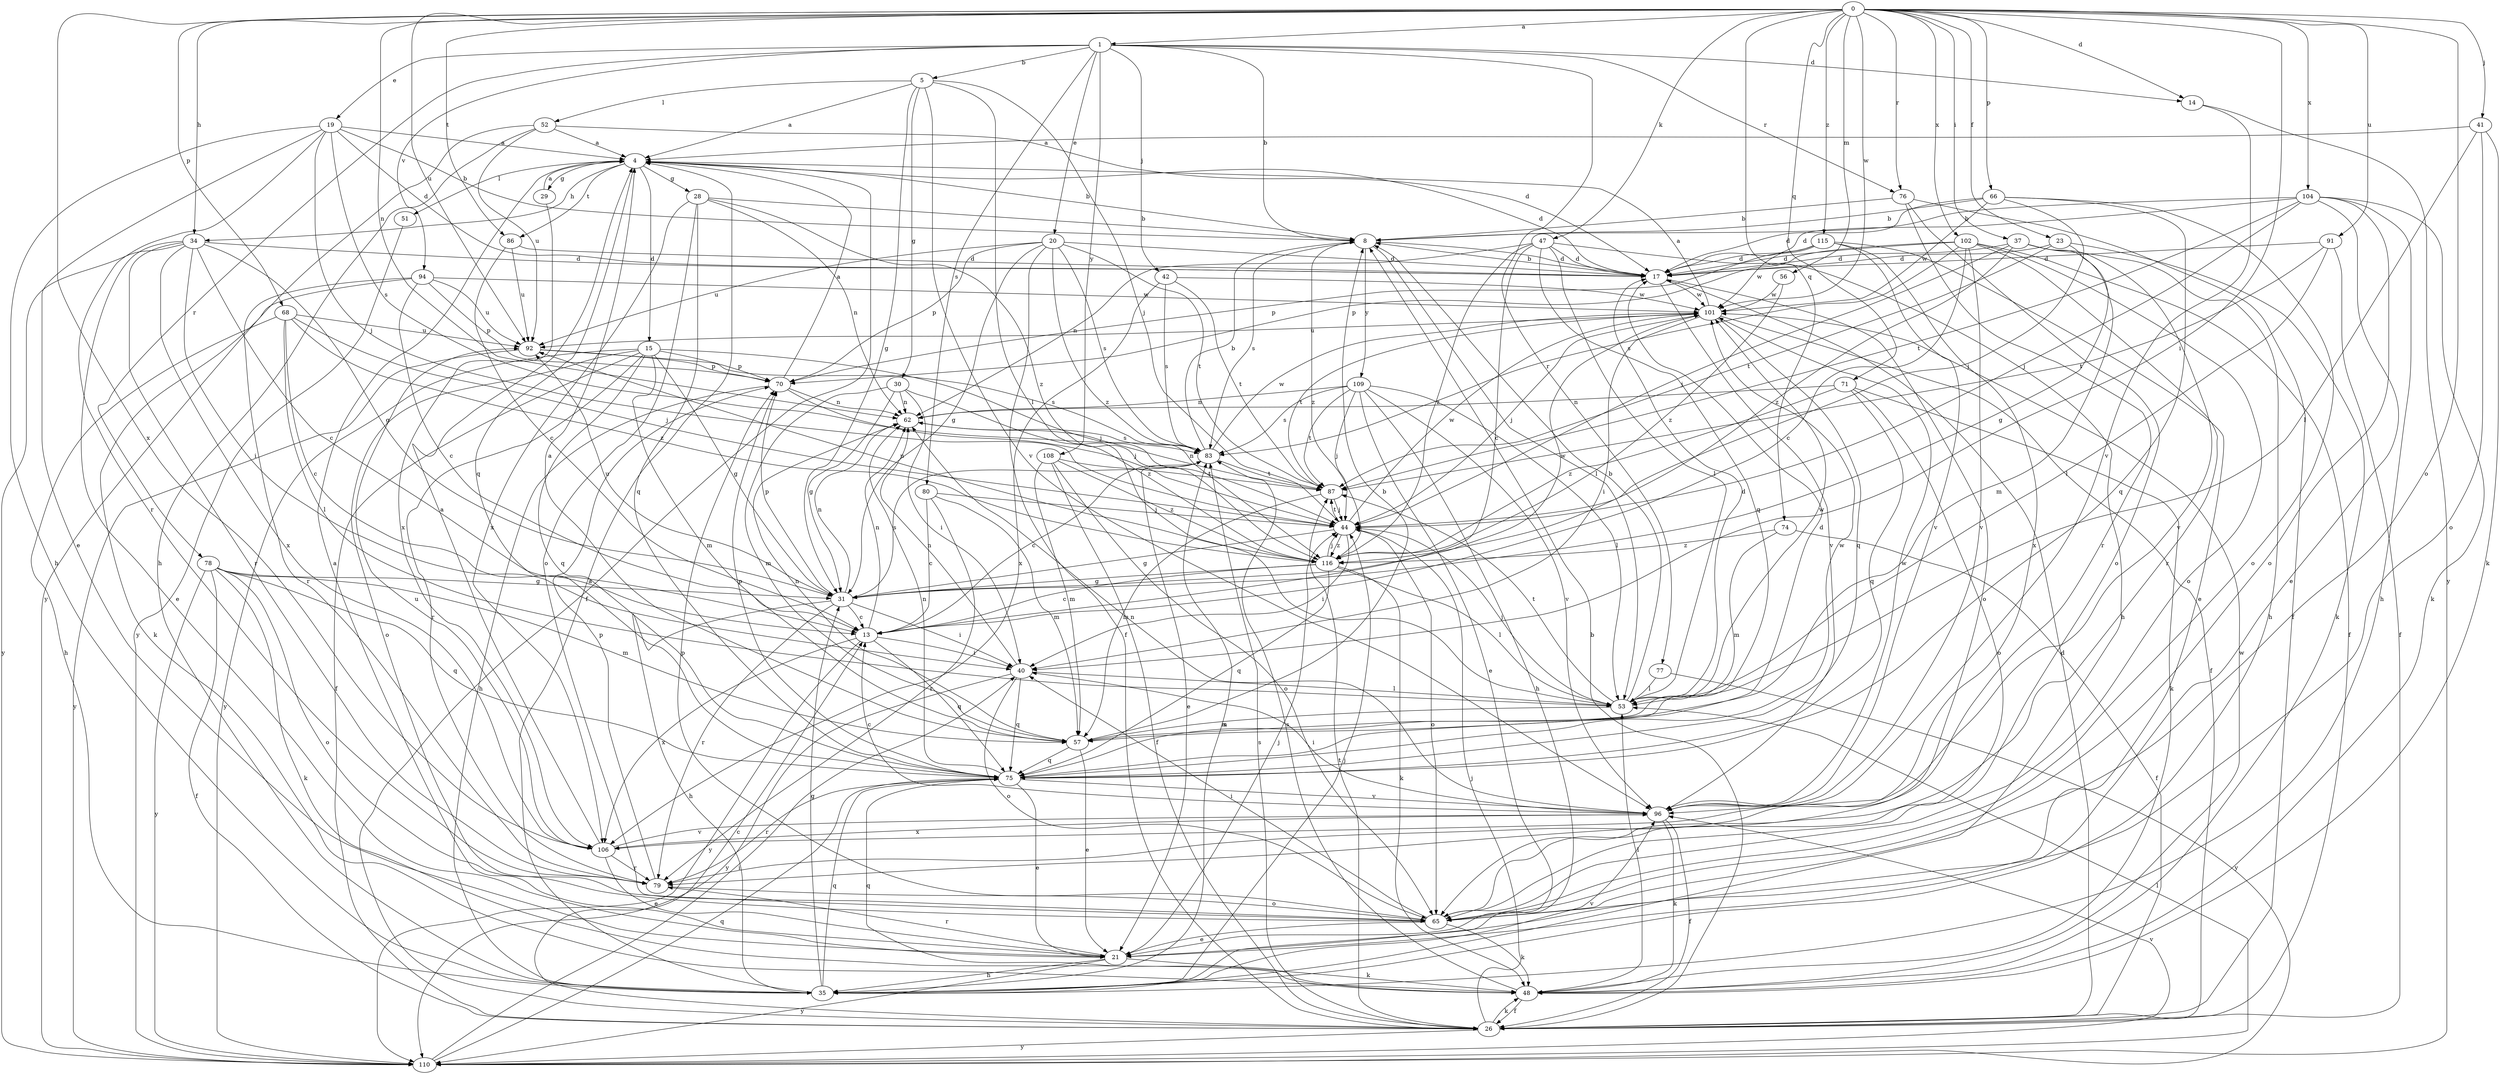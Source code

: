 strict digraph  {
0;
1;
4;
5;
8;
13;
14;
15;
17;
19;
20;
21;
23;
26;
28;
29;
30;
31;
34;
35;
37;
40;
41;
42;
44;
47;
48;
51;
52;
53;
56;
57;
62;
65;
66;
68;
70;
71;
74;
75;
76;
77;
78;
79;
80;
83;
86;
87;
91;
92;
94;
96;
101;
102;
104;
106;
108;
109;
110;
115;
116;
0 -> 1  [label=a];
0 -> 14  [label=d];
0 -> 23  [label=f];
0 -> 34  [label=h];
0 -> 37  [label=i];
0 -> 40  [label=i];
0 -> 41  [label=j];
0 -> 47  [label=k];
0 -> 56  [label=m];
0 -> 62  [label=n];
0 -> 65  [label=o];
0 -> 66  [label=p];
0 -> 68  [label=p];
0 -> 71  [label=q];
0 -> 74  [label=q];
0 -> 76  [label=r];
0 -> 86  [label=t];
0 -> 91  [label=u];
0 -> 92  [label=u];
0 -> 101  [label=w];
0 -> 102  [label=x];
0 -> 104  [label=x];
0 -> 106  [label=x];
0 -> 115  [label=z];
1 -> 5  [label=b];
1 -> 8  [label=b];
1 -> 14  [label=d];
1 -> 19  [label=e];
1 -> 20  [label=e];
1 -> 42  [label=j];
1 -> 76  [label=r];
1 -> 77  [label=r];
1 -> 78  [label=r];
1 -> 80  [label=s];
1 -> 94  [label=v];
1 -> 108  [label=y];
4 -> 8  [label=b];
4 -> 15  [label=d];
4 -> 17  [label=d];
4 -> 26  [label=f];
4 -> 28  [label=g];
4 -> 29  [label=g];
4 -> 34  [label=h];
4 -> 51  [label=l];
4 -> 75  [label=q];
4 -> 86  [label=t];
5 -> 4  [label=a];
5 -> 30  [label=g];
5 -> 31  [label=g];
5 -> 44  [label=j];
5 -> 52  [label=l];
5 -> 53  [label=l];
5 -> 96  [label=v];
8 -> 17  [label=d];
8 -> 53  [label=l];
8 -> 83  [label=s];
8 -> 109  [label=y];
8 -> 116  [label=z];
13 -> 40  [label=i];
13 -> 62  [label=n];
13 -> 75  [label=q];
13 -> 106  [label=x];
13 -> 110  [label=y];
14 -> 96  [label=v];
14 -> 110  [label=y];
15 -> 26  [label=f];
15 -> 31  [label=g];
15 -> 44  [label=j];
15 -> 57  [label=m];
15 -> 65  [label=o];
15 -> 70  [label=p];
15 -> 75  [label=q];
15 -> 79  [label=r];
15 -> 110  [label=y];
17 -> 8  [label=b];
17 -> 65  [label=o];
17 -> 96  [label=v];
17 -> 101  [label=w];
19 -> 4  [label=a];
19 -> 8  [label=b];
19 -> 17  [label=d];
19 -> 21  [label=e];
19 -> 35  [label=h];
19 -> 44  [label=j];
19 -> 79  [label=r];
19 -> 83  [label=s];
20 -> 17  [label=d];
20 -> 26  [label=f];
20 -> 31  [label=g];
20 -> 70  [label=p];
20 -> 83  [label=s];
20 -> 87  [label=t];
20 -> 92  [label=u];
20 -> 116  [label=z];
21 -> 4  [label=a];
21 -> 35  [label=h];
21 -> 44  [label=j];
21 -> 48  [label=k];
21 -> 79  [label=r];
21 -> 110  [label=y];
23 -> 17  [label=d];
23 -> 31  [label=g];
23 -> 48  [label=k];
23 -> 87  [label=t];
26 -> 8  [label=b];
26 -> 13  [label=c];
26 -> 17  [label=d];
26 -> 44  [label=j];
26 -> 48  [label=k];
26 -> 83  [label=s];
26 -> 87  [label=t];
26 -> 110  [label=y];
28 -> 8  [label=b];
28 -> 62  [label=n];
28 -> 65  [label=o];
28 -> 75  [label=q];
28 -> 106  [label=x];
28 -> 116  [label=z];
29 -> 4  [label=a];
29 -> 106  [label=x];
30 -> 31  [label=g];
30 -> 40  [label=i];
30 -> 57  [label=m];
30 -> 62  [label=n];
30 -> 116  [label=z];
31 -> 13  [label=c];
31 -> 35  [label=h];
31 -> 40  [label=i];
31 -> 62  [label=n];
31 -> 70  [label=p];
31 -> 79  [label=r];
31 -> 83  [label=s];
31 -> 92  [label=u];
31 -> 101  [label=w];
34 -> 13  [label=c];
34 -> 17  [label=d];
34 -> 21  [label=e];
34 -> 31  [label=g];
34 -> 40  [label=i];
34 -> 79  [label=r];
34 -> 106  [label=x];
34 -> 110  [label=y];
35 -> 4  [label=a];
35 -> 31  [label=g];
35 -> 44  [label=j];
35 -> 75  [label=q];
35 -> 83  [label=s];
35 -> 96  [label=v];
37 -> 17  [label=d];
37 -> 35  [label=h];
37 -> 44  [label=j];
37 -> 57  [label=m];
37 -> 96  [label=v];
37 -> 116  [label=z];
40 -> 53  [label=l];
40 -> 62  [label=n];
40 -> 65  [label=o];
40 -> 75  [label=q];
40 -> 110  [label=y];
41 -> 4  [label=a];
41 -> 48  [label=k];
41 -> 53  [label=l];
41 -> 65  [label=o];
42 -> 83  [label=s];
42 -> 87  [label=t];
42 -> 101  [label=w];
42 -> 106  [label=x];
44 -> 31  [label=g];
44 -> 40  [label=i];
44 -> 65  [label=o];
44 -> 87  [label=t];
44 -> 101  [label=w];
44 -> 116  [label=z];
47 -> 13  [label=c];
47 -> 17  [label=d];
47 -> 35  [label=h];
47 -> 53  [label=l];
47 -> 62  [label=n];
47 -> 75  [label=q];
47 -> 116  [label=z];
48 -> 26  [label=f];
48 -> 53  [label=l];
48 -> 75  [label=q];
48 -> 83  [label=s];
48 -> 101  [label=w];
51 -> 110  [label=y];
52 -> 4  [label=a];
52 -> 17  [label=d];
52 -> 35  [label=h];
52 -> 92  [label=u];
52 -> 110  [label=y];
53 -> 8  [label=b];
53 -> 17  [label=d];
53 -> 44  [label=j];
53 -> 57  [label=m];
53 -> 87  [label=t];
53 -> 101  [label=w];
56 -> 101  [label=w];
56 -> 116  [label=z];
57 -> 4  [label=a];
57 -> 8  [label=b];
57 -> 21  [label=e];
57 -> 62  [label=n];
57 -> 75  [label=q];
62 -> 83  [label=s];
65 -> 21  [label=e];
65 -> 40  [label=i];
65 -> 48  [label=k];
65 -> 70  [label=p];
66 -> 8  [label=b];
66 -> 17  [label=d];
66 -> 44  [label=j];
66 -> 65  [label=o];
66 -> 75  [label=q];
66 -> 101  [label=w];
68 -> 13  [label=c];
68 -> 35  [label=h];
68 -> 44  [label=j];
68 -> 53  [label=l];
68 -> 92  [label=u];
68 -> 116  [label=z];
70 -> 4  [label=a];
70 -> 35  [label=h];
70 -> 44  [label=j];
70 -> 62  [label=n];
71 -> 48  [label=k];
71 -> 62  [label=n];
71 -> 65  [label=o];
71 -> 75  [label=q];
71 -> 116  [label=z];
74 -> 26  [label=f];
74 -> 57  [label=m];
74 -> 116  [label=z];
75 -> 17  [label=d];
75 -> 21  [label=e];
75 -> 62  [label=n];
75 -> 70  [label=p];
75 -> 79  [label=r];
75 -> 96  [label=v];
75 -> 101  [label=w];
76 -> 8  [label=b];
76 -> 26  [label=f];
76 -> 65  [label=o];
76 -> 79  [label=r];
77 -> 53  [label=l];
77 -> 110  [label=y];
78 -> 26  [label=f];
78 -> 31  [label=g];
78 -> 48  [label=k];
78 -> 57  [label=m];
78 -> 65  [label=o];
78 -> 75  [label=q];
78 -> 110  [label=y];
79 -> 65  [label=o];
79 -> 70  [label=p];
80 -> 13  [label=c];
80 -> 44  [label=j];
80 -> 57  [label=m];
80 -> 79  [label=r];
83 -> 8  [label=b];
83 -> 13  [label=c];
83 -> 21  [label=e];
83 -> 87  [label=t];
83 -> 101  [label=w];
86 -> 13  [label=c];
86 -> 17  [label=d];
86 -> 92  [label=u];
87 -> 44  [label=j];
87 -> 57  [label=m];
87 -> 62  [label=n];
91 -> 17  [label=d];
91 -> 26  [label=f];
91 -> 53  [label=l];
91 -> 87  [label=t];
92 -> 70  [label=p];
92 -> 83  [label=s];
92 -> 110  [label=y];
94 -> 13  [label=c];
94 -> 48  [label=k];
94 -> 70  [label=p];
94 -> 79  [label=r];
94 -> 92  [label=u];
94 -> 101  [label=w];
96 -> 13  [label=c];
96 -> 26  [label=f];
96 -> 40  [label=i];
96 -> 48  [label=k];
96 -> 62  [label=n];
96 -> 101  [label=w];
96 -> 106  [label=x];
101 -> 4  [label=a];
101 -> 26  [label=f];
101 -> 40  [label=i];
101 -> 44  [label=j];
101 -> 75  [label=q];
101 -> 87  [label=t];
101 -> 92  [label=u];
102 -> 13  [label=c];
102 -> 17  [label=d];
102 -> 26  [label=f];
102 -> 65  [label=o];
102 -> 70  [label=p];
102 -> 79  [label=r];
102 -> 83  [label=s];
102 -> 96  [label=v];
104 -> 8  [label=b];
104 -> 17  [label=d];
104 -> 21  [label=e];
104 -> 35  [label=h];
104 -> 44  [label=j];
104 -> 48  [label=k];
104 -> 65  [label=o];
104 -> 87  [label=t];
106 -> 4  [label=a];
106 -> 21  [label=e];
106 -> 79  [label=r];
106 -> 92  [label=u];
106 -> 96  [label=v];
108 -> 26  [label=f];
108 -> 57  [label=m];
108 -> 65  [label=o];
108 -> 87  [label=t];
108 -> 116  [label=z];
109 -> 21  [label=e];
109 -> 35  [label=h];
109 -> 44  [label=j];
109 -> 53  [label=l];
109 -> 62  [label=n];
109 -> 83  [label=s];
109 -> 87  [label=t];
109 -> 96  [label=v];
110 -> 40  [label=i];
110 -> 53  [label=l];
110 -> 75  [label=q];
110 -> 96  [label=v];
115 -> 17  [label=d];
115 -> 21  [label=e];
115 -> 70  [label=p];
115 -> 96  [label=v];
115 -> 101  [label=w];
115 -> 106  [label=x];
116 -> 13  [label=c];
116 -> 31  [label=g];
116 -> 44  [label=j];
116 -> 48  [label=k];
116 -> 53  [label=l];
116 -> 75  [label=q];
116 -> 92  [label=u];
}
